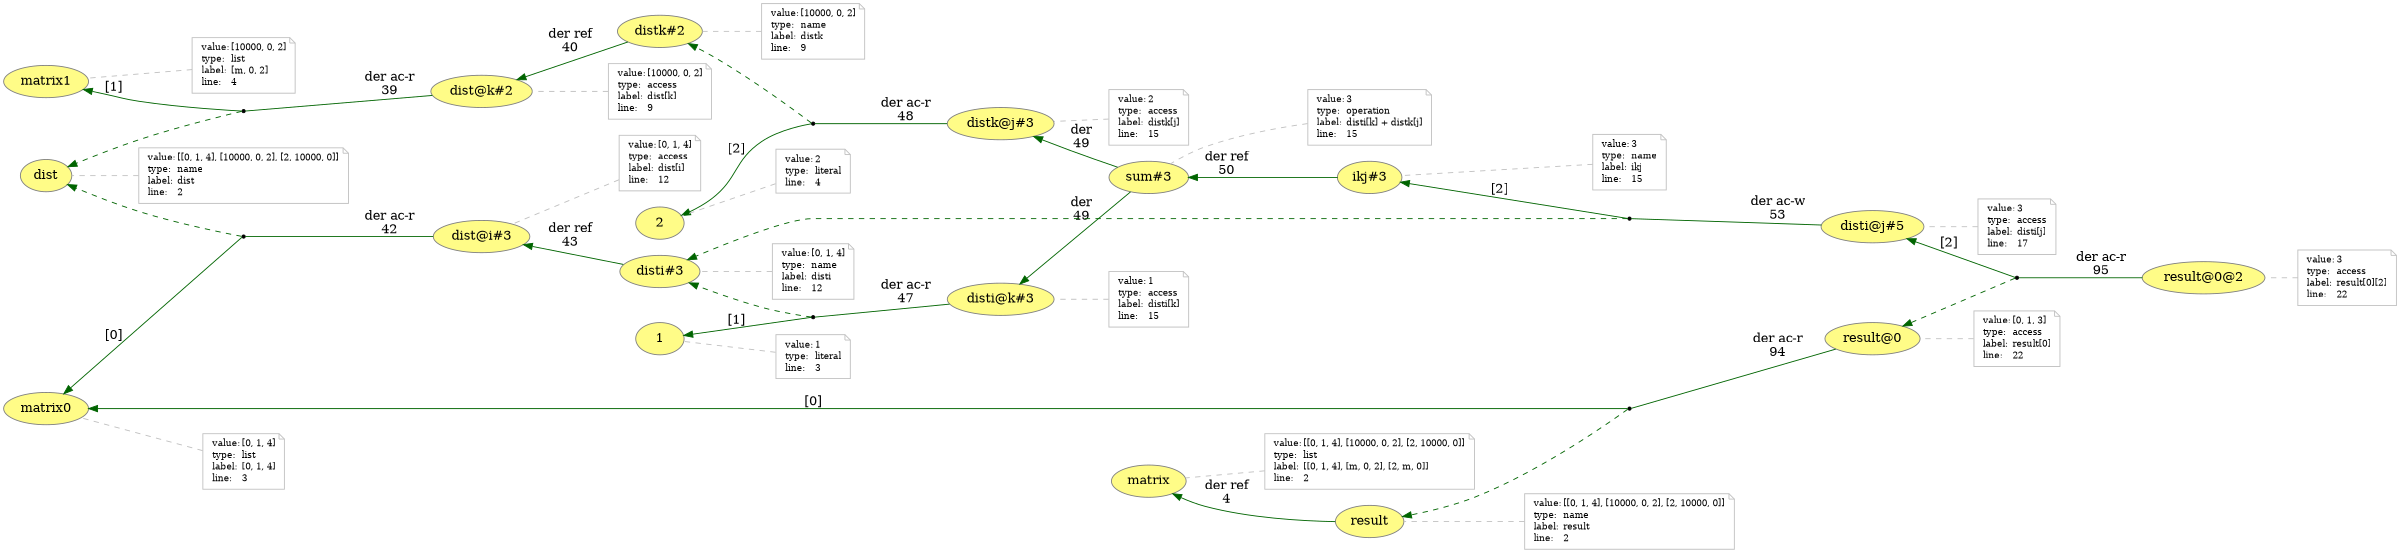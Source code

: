 digraph "PROV" { size="16,12"; rankdir="RL";
"http://example.org/sum#3" [fillcolor="#FFFC87",color="#808080",style="filled",label="sum#3",URL="http://example.org/sum#3"]
"-attrs0" [color="gray",shape="note",fontsize="10",fontcolor="black",label=<<TABLE cellpadding="0" border="0">
	<TR>
	    <TD align="left">value:</TD>
	    <TD align="left">3</TD>
	</TR>
	<TR>
	    <TD align="left">type:</TD>
	    <TD align="left">operation</TD>
	</TR>
	<TR>
	    <TD align="left">label:</TD>
	    <TD align="left">disti[k] + distk[j]</TD>
	</TR>
	<TR>
	    <TD align="left">line:</TD>
	    <TD align="left">15</TD>
	</TR>
</TABLE>>]
"-attrs0" -> "http://example.org/sum#3" [color="gray",style="dashed",arrowhead="none"]
"http://example.org/sum#3" -> "http://example.org/distk@j#3" [labelfontsize="8",labeldistance="1.5",color="darkgreen",labelangle="60.0",rotation="20",label="der
49"]
"http://example.org/matrix" [fillcolor="#FFFC87",color="#808080",style="filled",label="matrix",URL="http://example.org/matrix"]
"-attrs1" [color="gray",shape="note",fontsize="10",fontcolor="black",label=<<TABLE cellpadding="0" border="0">
	<TR>
	    <TD align="left">value:</TD>
	    <TD align="left">[[0, 1, 4], [10000, 0, 2], [2, 10000, 0]]</TD>
	</TR>
	<TR>
	    <TD align="left">type:</TD>
	    <TD align="left">list</TD>
	</TR>
	<TR>
	    <TD align="left">label:</TD>
	    <TD align="left">[[0, 1, 4], [m, 0, 2], [2, m, 0]]</TD>
	</TR>
	<TR>
	    <TD align="left">line:</TD>
	    <TD align="left">2</TD>
	</TR>
</TABLE>>]
"-attrs1" -> "http://example.org/matrix" [color="gray",style="dashed",arrowhead="none"]
"http://example.org/distk#2" -> "http://example.org/dist@k#2" [labelfontsize="8",labeldistance="1.5",color="darkgreen",labelangle="60.0",rotation="20",label="der ref
40"]
"http://example.org/distk@j#3" [fillcolor="#FFFC87",color="#808080",style="filled",label="distk@j#3",URL="http://example.org/distk@j#3"]
"-attrs2" [color="gray",shape="note",fontsize="10",fontcolor="black",label=<<TABLE cellpadding="0" border="0">
	<TR>
	    <TD align="left">value:</TD>
	    <TD align="left">2</TD>
	</TR>
	<TR>
	    <TD align="left">type:</TD>
	    <TD align="left">access</TD>
	</TR>
	<TR>
	    <TD align="left">label:</TD>
	    <TD align="left">distk[j]</TD>
	</TR>
	<TR>
	    <TD align="left">line:</TD>
	    <TD align="left">15</TD>
	</TR>
</TABLE>>]
"-attrs2" -> "http://example.org/distk@j#3" [color="gray",style="dashed",arrowhead="none"]
"bn0" [shape="point",label=""]
"http://example.org/distk@j#3" -> "bn0" [labelfontsize="8",labeldistance="1.5",color="darkgreen",labelangle="60.0",rotation="20",label="der ac-r
48",arrowhead="none"]
"bn0" -> "http://example.org/distk#2" [color="darkgreen",style="dashed"]
"bn0" -> "http://example.org/2" [labelfontsize="8",labeldistance="1.5",color="darkgreen",labelangle="60.0",rotation="20",label="[2]"]
"http://example.org/ikj#3" -> "http://example.org/sum#3" [labelfontsize="8",labeldistance="1.5",color="darkgreen",labelangle="60.0",rotation="20",label="der ref
50"]
"http://example.org/disti@j#5" [fillcolor="#FFFC87",color="#808080",style="filled",label="disti@j#5",URL="http://example.org/disti@j#5"]
"-attrs3" [color="gray",shape="note",fontsize="10",fontcolor="black",label=<<TABLE cellpadding="0" border="0">
	<TR>
	    <TD align="left">value:</TD>
	    <TD align="left">3</TD>
	</TR>
	<TR>
	    <TD align="left">type:</TD>
	    <TD align="left">access</TD>
	</TR>
	<TR>
	    <TD align="left">label:</TD>
	    <TD align="left">disti[j]</TD>
	</TR>
	<TR>
	    <TD align="left">line:</TD>
	    <TD align="left">17</TD>
	</TR>
</TABLE>>]
"-attrs3" -> "http://example.org/disti@j#5" [color="gray",style="dashed",arrowhead="none"]
"http://example.org/sum#3" -> "http://example.org/disti@k#3" [labelfontsize="8",labeldistance="1.5",color="darkgreen",labelangle="60.0",rotation="20",label="der
49"]
"bn1" [shape="point",label=""]
"http://example.org/result@0" -> "bn1" [labelfontsize="8",labeldistance="1.5",color="darkgreen",labelangle="60.0",rotation="20",label="der ac-r
94",arrowhead="none"]
"bn1" -> "http://example.org/result" [color="darkgreen",style="dashed"]
"bn1" -> "http://example.org/matrix0" [labelfontsize="8",labeldistance="1.5",color="darkgreen",labelangle="60.0",rotation="20",label="[0]"]
"http://example.org/distk#2" [fillcolor="#FFFC87",color="#808080",style="filled",label="distk#2",URL="http://example.org/distk#2"]
"-attrs4" [color="gray",shape="note",fontsize="10",fontcolor="black",label=<<TABLE cellpadding="0" border="0">
	<TR>
	    <TD align="left">value:</TD>
	    <TD align="left">[10000, 0, 2]</TD>
	</TR>
	<TR>
	    <TD align="left">type:</TD>
	    <TD align="left">name</TD>
	</TR>
	<TR>
	    <TD align="left">label:</TD>
	    <TD align="left">distk</TD>
	</TR>
	<TR>
	    <TD align="left">line:</TD>
	    <TD align="left">9</TD>
	</TR>
</TABLE>>]
"-attrs4" -> "http://example.org/distk#2" [color="gray",style="dashed",arrowhead="none"]
"http://example.org/dist@i#3" [fillcolor="#FFFC87",color="#808080",style="filled",label="dist@i#3",URL="http://example.org/dist@i#3"]
"-attrs5" [color="gray",shape="note",fontsize="10",fontcolor="black",label=<<TABLE cellpadding="0" border="0">
	<TR>
	    <TD align="left">value:</TD>
	    <TD align="left">[0, 1, 4]</TD>
	</TR>
	<TR>
	    <TD align="left">type:</TD>
	    <TD align="left">access</TD>
	</TR>
	<TR>
	    <TD align="left">label:</TD>
	    <TD align="left">dist[i]</TD>
	</TR>
	<TR>
	    <TD align="left">line:</TD>
	    <TD align="left">12</TD>
	</TR>
</TABLE>>]
"-attrs5" -> "http://example.org/dist@i#3" [color="gray",style="dashed",arrowhead="none"]
"http://example.org/matrix0" [fillcolor="#FFFC87",color="#808080",style="filled",label="matrix0",URL="http://example.org/matrix0"]
"-attrs6" [color="gray",shape="note",fontsize="10",fontcolor="black",label=<<TABLE cellpadding="0" border="0">
	<TR>
	    <TD align="left">value:</TD>
	    <TD align="left">[0, 1, 4]</TD>
	</TR>
	<TR>
	    <TD align="left">type:</TD>
	    <TD align="left">list</TD>
	</TR>
	<TR>
	    <TD align="left">label:</TD>
	    <TD align="left">[0, 1, 4]</TD>
	</TR>
	<TR>
	    <TD align="left">line:</TD>
	    <TD align="left">3</TD>
	</TR>
</TABLE>>]
"-attrs6" -> "http://example.org/matrix0" [color="gray",style="dashed",arrowhead="none"]
"http://example.org/1" [fillcolor="#FFFC87",color="#808080",style="filled",label="1",URL="http://example.org/1"]
"-attrs7" [color="gray",shape="note",fontsize="10",fontcolor="black",label=<<TABLE cellpadding="0" border="0">
	<TR>
	    <TD align="left">value:</TD>
	    <TD align="left">1</TD>
	</TR>
	<TR>
	    <TD align="left">type:</TD>
	    <TD align="left">literal</TD>
	</TR>
	<TR>
	    <TD align="left">line:</TD>
	    <TD align="left">3</TD>
	</TR>
</TABLE>>]
"-attrs7" -> "http://example.org/1" [color="gray",style="dashed",arrowhead="none"]
"http://example.org/ikj#3" [fillcolor="#FFFC87",color="#808080",style="filled",label="ikj#3",URL="http://example.org/ikj#3"]
"-attrs8" [color="gray",shape="note",fontsize="10",fontcolor="black",label=<<TABLE cellpadding="0" border="0">
	<TR>
	    <TD align="left">value:</TD>
	    <TD align="left">3</TD>
	</TR>
	<TR>
	    <TD align="left">type:</TD>
	    <TD align="left">name</TD>
	</TR>
	<TR>
	    <TD align="left">label:</TD>
	    <TD align="left">ikj</TD>
	</TR>
	<TR>
	    <TD align="left">line:</TD>
	    <TD align="left">15</TD>
	</TR>
</TABLE>>]
"-attrs8" -> "http://example.org/ikj#3" [color="gray",style="dashed",arrowhead="none"]
"http://example.org/result" -> "http://example.org/matrix" [labelfontsize="8",labeldistance="1.5",color="darkgreen",labelangle="60.0",rotation="20",label="der ref
4"]
"http://example.org/matrix1" [fillcolor="#FFFC87",color="#808080",style="filled",label="matrix1",URL="http://example.org/matrix1"]
"-attrs9" [color="gray",shape="note",fontsize="10",fontcolor="black",label=<<TABLE cellpadding="0" border="0">
	<TR>
	    <TD align="left">value:</TD>
	    <TD align="left">[10000, 0, 2]</TD>
	</TR>
	<TR>
	    <TD align="left">type:</TD>
	    <TD align="left">list</TD>
	</TR>
	<TR>
	    <TD align="left">label:</TD>
	    <TD align="left">[m, 0, 2]</TD>
	</TR>
	<TR>
	    <TD align="left">line:</TD>
	    <TD align="left">4</TD>
	</TR>
</TABLE>>]
"-attrs9" -> "http://example.org/matrix1" [color="gray",style="dashed",arrowhead="none"]
"http://example.org/result" [fillcolor="#FFFC87",color="#808080",style="filled",label="result",URL="http://example.org/result"]
"-attrs10" [color="gray",shape="note",fontsize="10",fontcolor="black",label=<<TABLE cellpadding="0" border="0">
	<TR>
	    <TD align="left">value:</TD>
	    <TD align="left">[[0, 1, 4], [10000, 0, 2], [2, 10000, 0]]</TD>
	</TR>
	<TR>
	    <TD align="left">type:</TD>
	    <TD align="left">name</TD>
	</TR>
	<TR>
	    <TD align="left">label:</TD>
	    <TD align="left">result</TD>
	</TR>
	<TR>
	    <TD align="left">line:</TD>
	    <TD align="left">2</TD>
	</TR>
</TABLE>>]
"-attrs10" -> "http://example.org/result" [color="gray",style="dashed",arrowhead="none"]
"http://example.org/disti#3" -> "http://example.org/dist@i#3" [labelfontsize="8",labeldistance="1.5",color="darkgreen",labelangle="60.0",rotation="20",label="der ref
43"]
"http://example.org/disti@k#3" [fillcolor="#FFFC87",color="#808080",style="filled",label="disti@k#3",URL="http://example.org/disti@k#3"]
"-attrs11" [color="gray",shape="note",fontsize="10",fontcolor="black",label=<<TABLE cellpadding="0" border="0">
	<TR>
	    <TD align="left">value:</TD>
	    <TD align="left">1</TD>
	</TR>
	<TR>
	    <TD align="left">type:</TD>
	    <TD align="left">access</TD>
	</TR>
	<TR>
	    <TD align="left">label:</TD>
	    <TD align="left">disti[k]</TD>
	</TR>
	<TR>
	    <TD align="left">line:</TD>
	    <TD align="left">15</TD>
	</TR>
</TABLE>>]
"-attrs11" -> "http://example.org/disti@k#3" [color="gray",style="dashed",arrowhead="none"]
"http://example.org/dist@k#2" [fillcolor="#FFFC87",color="#808080",style="filled",label="dist@k#2",URL="http://example.org/dist@k#2"]
"-attrs12" [color="gray",shape="note",fontsize="10",fontcolor="black",label=<<TABLE cellpadding="0" border="0">
	<TR>
	    <TD align="left">value:</TD>
	    <TD align="left">[10000, 0, 2]</TD>
	</TR>
	<TR>
	    <TD align="left">type:</TD>
	    <TD align="left">access</TD>
	</TR>
	<TR>
	    <TD align="left">label:</TD>
	    <TD align="left">dist[k]</TD>
	</TR>
	<TR>
	    <TD align="left">line:</TD>
	    <TD align="left">9</TD>
	</TR>
</TABLE>>]
"-attrs12" -> "http://example.org/dist@k#2" [color="gray",style="dashed",arrowhead="none"]
"http://example.org/result@0@2" [fillcolor="#FFFC87",color="#808080",style="filled",label="result@0@2",URL="http://example.org/result@0@2"]
"-attrs13" [color="gray",shape="note",fontsize="10",fontcolor="black",label=<<TABLE cellpadding="0" border="0">
	<TR>
	    <TD align="left">value:</TD>
	    <TD align="left">3</TD>
	</TR>
	<TR>
	    <TD align="left">type:</TD>
	    <TD align="left">access</TD>
	</TR>
	<TR>
	    <TD align="left">label:</TD>
	    <TD align="left">result[0][2]</TD>
	</TR>
	<TR>
	    <TD align="left">line:</TD>
	    <TD align="left">22</TD>
	</TR>
</TABLE>>]
"-attrs13" -> "http://example.org/result@0@2" [color="gray",style="dashed",arrowhead="none"]
"http://example.org/dist" [fillcolor="#FFFC87",color="#808080",style="filled",label="dist",URL="http://example.org/dist"]
"-attrs14" [color="gray",shape="note",fontsize="10",fontcolor="black",label=<<TABLE cellpadding="0" border="0">
	<TR>
	    <TD align="left">value:</TD>
	    <TD align="left">[[0, 1, 4], [10000, 0, 2], [2, 10000, 0]]</TD>
	</TR>
	<TR>
	    <TD align="left">type:</TD>
	    <TD align="left">name</TD>
	</TR>
	<TR>
	    <TD align="left">label:</TD>
	    <TD align="left">dist</TD>
	</TR>
	<TR>
	    <TD align="left">line:</TD>
	    <TD align="left">2</TD>
	</TR>
</TABLE>>]
"-attrs14" -> "http://example.org/dist" [color="gray",style="dashed",arrowhead="none"]
"bn2" [shape="point",label=""]
"http://example.org/dist@i#3" -> "bn2" [labelfontsize="8",labeldistance="1.5",color="darkgreen",labelangle="60.0",rotation="20",label="der ac-r
42",arrowhead="none"]
"bn2" -> "http://example.org/dist" [color="darkgreen",style="dashed"]
"bn2" -> "http://example.org/matrix0" [labelfontsize="8",labeldistance="1.5",color="darkgreen",labelangle="60.0",rotation="20",label="[0]"]
"http://example.org/disti#3" [fillcolor="#FFFC87",color="#808080",style="filled",label="disti#3",URL="http://example.org/disti#3"]
"-attrs15" [color="gray",shape="note",fontsize="10",fontcolor="black",label=<<TABLE cellpadding="0" border="0">
	<TR>
	    <TD align="left">value:</TD>
	    <TD align="left">[0, 1, 4]</TD>
	</TR>
	<TR>
	    <TD align="left">type:</TD>
	    <TD align="left">name</TD>
	</TR>
	<TR>
	    <TD align="left">label:</TD>
	    <TD align="left">disti</TD>
	</TR>
	<TR>
	    <TD align="left">line:</TD>
	    <TD align="left">12</TD>
	</TR>
</TABLE>>]
"-attrs15" -> "http://example.org/disti#3" [color="gray",style="dashed",arrowhead="none"]
"bn3" [shape="point",label=""]
"http://example.org/result@0@2" -> "bn3" [labelfontsize="8",labeldistance="1.5",color="darkgreen",labelangle="60.0",rotation="20",label="der ac-r
95",arrowhead="none"]
"bn3" -> "http://example.org/result@0" [color="darkgreen",style="dashed"]
"bn3" -> "http://example.org/disti@j#5" [labelfontsize="8",labeldistance="1.5",color="darkgreen",labelangle="60.0",rotation="20",label="[2]"]
"bn4" [shape="point",label=""]
"http://example.org/disti@k#3" -> "bn4" [labelfontsize="8",labeldistance="1.5",color="darkgreen",labelangle="60.0",rotation="20",label="der ac-r
47",arrowhead="none"]
"bn4" -> "http://example.org/disti#3" [color="darkgreen",style="dashed"]
"bn4" -> "http://example.org/1" [labelfontsize="8",labeldistance="1.5",color="darkgreen",labelangle="60.0",rotation="20",label="[1]"]
"bn5" [shape="point",label=""]
"http://example.org/disti@j#5" -> "bn5" [labelfontsize="8",labeldistance="1.5",color="darkgreen",labelangle="60.0",rotation="20",label="der ac-w
53",arrowhead="none"]
"bn5" -> "http://example.org/disti#3" [color="darkgreen",style="dashed"]
"bn5" -> "http://example.org/ikj#3" [labelfontsize="8",labeldistance="1.5",color="darkgreen",labelangle="60.0",rotation="20",label="[2]"]
"http://example.org/result@0" [fillcolor="#FFFC87",color="#808080",style="filled",label="result@0",URL="http://example.org/result@0"]
"-attrs16" [color="gray",shape="note",fontsize="10",fontcolor="black",label=<<TABLE cellpadding="0" border="0">
	<TR>
	    <TD align="left">value:</TD>
	    <TD align="left">[0, 1, 3]</TD>
	</TR>
	<TR>
	    <TD align="left">type:</TD>
	    <TD align="left">access</TD>
	</TR>
	<TR>
	    <TD align="left">label:</TD>
	    <TD align="left">result[0]</TD>
	</TR>
	<TR>
	    <TD align="left">line:</TD>
	    <TD align="left">22</TD>
	</TR>
</TABLE>>]
"-attrs16" -> "http://example.org/result@0" [color="gray",style="dashed",arrowhead="none"]
"bn6" [shape="point",label=""]
"http://example.org/dist@k#2" -> "bn6" [labelfontsize="8",labeldistance="1.5",color="darkgreen",labelangle="60.0",rotation="20",label="der ac-r
39",arrowhead="none"]
"bn6" -> "http://example.org/dist" [color="darkgreen",style="dashed"]
"bn6" -> "http://example.org/matrix1" [labelfontsize="8",labeldistance="1.5",color="darkgreen",labelangle="60.0",rotation="20",label="[1]"]
"http://example.org/2" [fillcolor="#FFFC87",color="#808080",style="filled",label="2",URL="http://example.org/2"]
"-attrs17" [color="gray",shape="note",fontsize="10",fontcolor="black",label=<<TABLE cellpadding="0" border="0">
	<TR>
	    <TD align="left">value:</TD>
	    <TD align="left">2</TD>
	</TR>
	<TR>
	    <TD align="left">type:</TD>
	    <TD align="left">literal</TD>
	</TR>
	<TR>
	    <TD align="left">line:</TD>
	    <TD align="left">4</TD>
	</TR>
</TABLE>>]
"-attrs17" -> "http://example.org/2" [color="gray",style="dashed",arrowhead="none"]
}